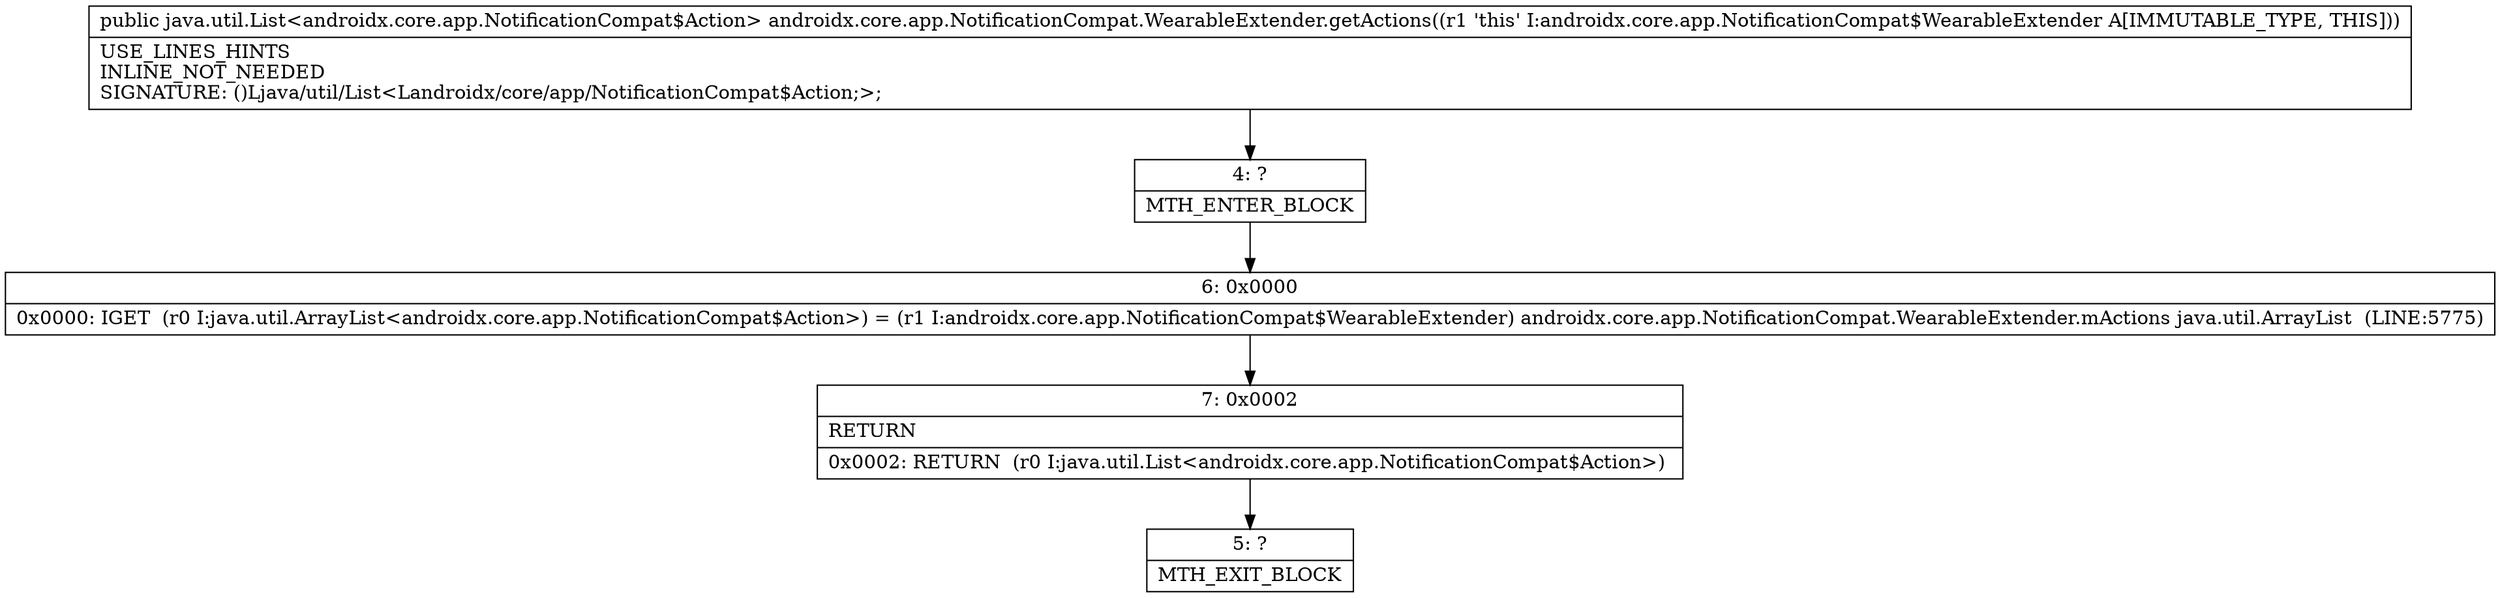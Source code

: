 digraph "CFG forandroidx.core.app.NotificationCompat.WearableExtender.getActions()Ljava\/util\/List;" {
Node_4 [shape=record,label="{4\:\ ?|MTH_ENTER_BLOCK\l}"];
Node_6 [shape=record,label="{6\:\ 0x0000|0x0000: IGET  (r0 I:java.util.ArrayList\<androidx.core.app.NotificationCompat$Action\>) = (r1 I:androidx.core.app.NotificationCompat$WearableExtender) androidx.core.app.NotificationCompat.WearableExtender.mActions java.util.ArrayList  (LINE:5775)\l}"];
Node_7 [shape=record,label="{7\:\ 0x0002|RETURN\l|0x0002: RETURN  (r0 I:java.util.List\<androidx.core.app.NotificationCompat$Action\>) \l}"];
Node_5 [shape=record,label="{5\:\ ?|MTH_EXIT_BLOCK\l}"];
MethodNode[shape=record,label="{public java.util.List\<androidx.core.app.NotificationCompat$Action\> androidx.core.app.NotificationCompat.WearableExtender.getActions((r1 'this' I:androidx.core.app.NotificationCompat$WearableExtender A[IMMUTABLE_TYPE, THIS]))  | USE_LINES_HINTS\lINLINE_NOT_NEEDED\lSIGNATURE: ()Ljava\/util\/List\<Landroidx\/core\/app\/NotificationCompat$Action;\>;\l}"];
MethodNode -> Node_4;Node_4 -> Node_6;
Node_6 -> Node_7;
Node_7 -> Node_5;
}

